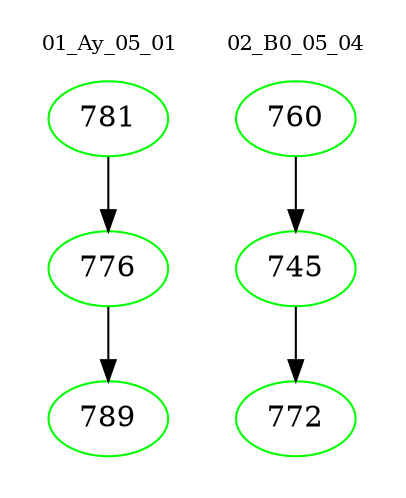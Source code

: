 digraph{
subgraph cluster_0 {
color = white
label = "01_Ay_05_01";
fontsize=10;
T0_781 [label="781", color="green"]
T0_781 -> T0_776 [color="black"]
T0_776 [label="776", color="green"]
T0_776 -> T0_789 [color="black"]
T0_789 [label="789", color="green"]
}
subgraph cluster_1 {
color = white
label = "02_B0_05_04";
fontsize=10;
T1_760 [label="760", color="green"]
T1_760 -> T1_745 [color="black"]
T1_745 [label="745", color="green"]
T1_745 -> T1_772 [color="black"]
T1_772 [label="772", color="green"]
}
}

